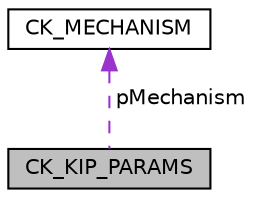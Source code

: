 digraph "CK_KIP_PARAMS"
{
  edge [fontname="Helvetica",fontsize="10",labelfontname="Helvetica",labelfontsize="10"];
  node [fontname="Helvetica",fontsize="10",shape=record];
  Node1 [label="CK_KIP_PARAMS",height=0.2,width=0.4,color="black", fillcolor="grey75", style="filled", fontcolor="black"];
  Node2 -> Node1 [dir="back",color="darkorchid3",fontsize="10",style="dashed",label=" pMechanism" ,fontname="Helvetica"];
  Node2 [label="CK_MECHANISM",height=0.2,width=0.4,color="black", fillcolor="white", style="filled",URL="$struct_c_k___m_e_c_h_a_n_i_s_m.html"];
}
